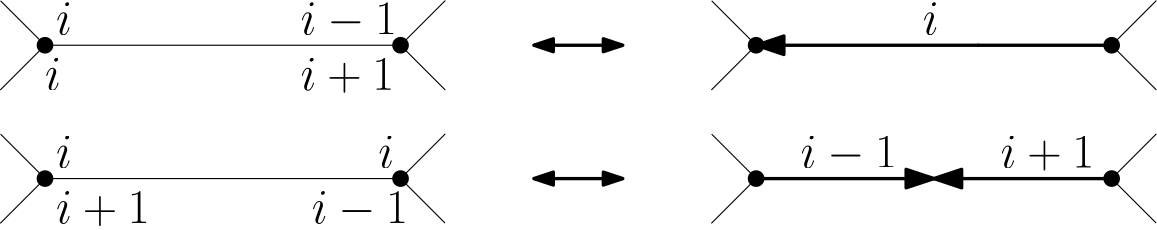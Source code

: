 <?xml version="1.0"?>
<!DOCTYPE ipe SYSTEM "ipe.dtd">
<ipe version="70206" creator="Ipe 7.2.7">
<info created="D:20190412115048" modified="D:20190412121248"/>
<ipestyle name="basic">
<symbol name="arrow/arc(spx)">
<path stroke="sym-stroke" fill="sym-stroke" pen="sym-pen">
0 0 m
-1 0.333 l
-1 -0.333 l
h
</path>
</symbol>
<symbol name="arrow/farc(spx)">
<path stroke="sym-stroke" fill="white" pen="sym-pen">
0 0 m
-1 0.333 l
-1 -0.333 l
h
</path>
</symbol>
<symbol name="arrow/ptarc(spx)">
<path stroke="sym-stroke" fill="sym-stroke" pen="sym-pen">
0 0 m
-1 0.333 l
-0.8 0 l
-1 -0.333 l
h
</path>
</symbol>
<symbol name="arrow/fptarc(spx)">
<path stroke="sym-stroke" fill="white" pen="sym-pen">
0 0 m
-1 0.333 l
-0.8 0 l
-1 -0.333 l
h
</path>
</symbol>
<symbol name="mark/circle(sx)" transformations="translations">
<path fill="sym-stroke">
0.6 0 0 0.6 0 0 e
0.4 0 0 0.4 0 0 e
</path>
</symbol>
<symbol name="mark/disk(sx)" transformations="translations">
<path fill="sym-stroke">
0.6 0 0 0.6 0 0 e
</path>
</symbol>
<symbol name="mark/fdisk(sfx)" transformations="translations">
<group>
<path fill="sym-fill">
0.5 0 0 0.5 0 0 e
</path>
<path fill="sym-stroke" fillrule="eofill">
0.6 0 0 0.6 0 0 e
0.4 0 0 0.4 0 0 e
</path>
</group>
</symbol>
<symbol name="mark/box(sx)" transformations="translations">
<path fill="sym-stroke" fillrule="eofill">
-0.6 -0.6 m
0.6 -0.6 l
0.6 0.6 l
-0.6 0.6 l
h
-0.4 -0.4 m
0.4 -0.4 l
0.4 0.4 l
-0.4 0.4 l
h
</path>
</symbol>
<symbol name="mark/square(sx)" transformations="translations">
<path fill="sym-stroke">
-0.6 -0.6 m
0.6 -0.6 l
0.6 0.6 l
-0.6 0.6 l
h
</path>
</symbol>
<symbol name="mark/fsquare(sfx)" transformations="translations">
<group>
<path fill="sym-fill">
-0.5 -0.5 m
0.5 -0.5 l
0.5 0.5 l
-0.5 0.5 l
h
</path>
<path fill="sym-stroke" fillrule="eofill">
-0.6 -0.6 m
0.6 -0.6 l
0.6 0.6 l
-0.6 0.6 l
h
-0.4 -0.4 m
0.4 -0.4 l
0.4 0.4 l
-0.4 0.4 l
h
</path>
</group>
</symbol>
<symbol name="mark/cross(sx)" transformations="translations">
<group>
<path fill="sym-stroke">
-0.43 -0.57 m
0.57 0.43 l
0.43 0.57 l
-0.57 -0.43 l
h
</path>
<path fill="sym-stroke">
-0.43 0.57 m
0.57 -0.43 l
0.43 -0.57 l
-0.57 0.43 l
h
</path>
</group>
</symbol>
<symbol name="arrow/fnormal(spx)">
<path stroke="sym-stroke" fill="white" pen="sym-pen">
0 0 m
-1 0.333 l
-1 -0.333 l
h
</path>
</symbol>
<symbol name="arrow/pointed(spx)">
<path stroke="sym-stroke" fill="sym-stroke" pen="sym-pen">
0 0 m
-1 0.333 l
-0.8 0 l
-1 -0.333 l
h
</path>
</symbol>
<symbol name="arrow/fpointed(spx)">
<path stroke="sym-stroke" fill="white" pen="sym-pen">
0 0 m
-1 0.333 l
-0.8 0 l
-1 -0.333 l
h
</path>
</symbol>
<symbol name="arrow/linear(spx)">
<path stroke="sym-stroke" pen="sym-pen">
-1 0.333 m
0 0 l
-1 -0.333 l
</path>
</symbol>
<symbol name="arrow/fdouble(spx)">
<path stroke="sym-stroke" fill="white" pen="sym-pen">
0 0 m
-1 0.333 l
-1 -0.333 l
h
-1 0 m
-2 0.333 l
-2 -0.333 l
h
</path>
</symbol>
<symbol name="arrow/double(spx)">
<path stroke="sym-stroke" fill="sym-stroke" pen="sym-pen">
0 0 m
-1 0.333 l
-1 -0.333 l
h
-1 0 m
-2 0.333 l
-2 -0.333 l
h
</path>
</symbol>
<pen name="heavier" value="0.8"/>
<pen name="fat" value="1.2"/>
<pen name="ultrafat" value="2"/>
<symbolsize name="large" value="5"/>
<symbolsize name="small" value="2"/>
<symbolsize name="tiny" value="1.1"/>
<arrowsize name="large" value="10"/>
<arrowsize name="small" value="5"/>
<arrowsize name="tiny" value="3"/>
<color name="red" value="1 0 0"/>
<color name="green" value="0 1 0"/>
<color name="blue" value="0 0 1"/>
<color name="yellow" value="1 1 0"/>
<color name="orange" value="1 0.647 0"/>
<color name="gold" value="1 0.843 0"/>
<color name="purple" value="0.627 0.125 0.941"/>
<color name="gray" value="0.745"/>
<color name="brown" value="0.647 0.165 0.165"/>
<color name="navy" value="0 0 0.502"/>
<color name="pink" value="1 0.753 0.796"/>
<color name="seagreen" value="0.18 0.545 0.341"/>
<color name="turquoise" value="0.251 0.878 0.816"/>
<color name="violet" value="0.933 0.51 0.933"/>
<color name="darkblue" value="0 0 0.545"/>
<color name="darkcyan" value="0 0.545 0.545"/>
<color name="darkgray" value="0.663"/>
<color name="darkgreen" value="0 0.392 0"/>
<color name="darkmagenta" value="0.545 0 0.545"/>
<color name="darkorange" value="1 0.549 0"/>
<color name="darkred" value="0.545 0 0"/>
<color name="lightblue" value="0.678 0.847 0.902"/>
<color name="lightcyan" value="0.878 1 1"/>
<color name="lightgray" value="0.827"/>
<color name="lightgreen" value="0.565 0.933 0.565"/>
<color name="lightyellow" value="1 1 0.878"/>
<dashstyle name="dashed" value="[4] 0"/>
<dashstyle name="dotted" value="[1 3] 0"/>
<dashstyle name="dash dotted" value="[4 2 1 2] 0"/>
<dashstyle name="dash dot dotted" value="[4 2 1 2 1 2] 0"/>
<textsize name="large" value="\large"/>
<textsize name="Large" value="\Large"/>
<textsize name="LARGE" value="\LARGE"/>
<textsize name="huge" value="\huge"/>
<textsize name="Huge" value="\Huge"/>
<textsize name="small" value="\small"/>
<textsize name="footnote" value="\footnotesize"/>
<textsize name="tiny" value="\tiny"/>
<textstyle name="center" begin="\begin{center}" end="\end{center}"/>
<textstyle name="itemize" begin="\begin{itemize}" end="\end{itemize}"/>
<textstyle name="item" begin="\begin{itemize}\item{}" end="\end{itemize}"/>
<gridsize name="4 pts" value="4"/>
<gridsize name="8 pts (~3 mm)" value="8"/>
<gridsize name="16 pts (~6 mm)" value="16"/>
<gridsize name="32 pts (~12 mm)" value="32"/>
<gridsize name="10 pts (~3.5 mm)" value="10"/>
<gridsize name="20 pts (~7 mm)" value="20"/>
<gridsize name="14 pts (~5 mm)" value="14"/>
<gridsize name="28 pts (~10 mm)" value="28"/>
<gridsize name="56 pts (~20 mm)" value="56"/>
<anglesize name="90 deg" value="90"/>
<anglesize name="60 deg" value="60"/>
<anglesize name="45 deg" value="45"/>
<anglesize name="30 deg" value="30"/>
<anglesize name="22.5 deg" value="22.5"/>
<opacity name="10%" value="0.1"/>
<opacity name="30%" value="0.3"/>
<opacity name="50%" value="0.5"/>
<opacity name="75%" value="0.75"/>
<tiling name="falling" angle="-60" step="4" width="1"/>
<tiling name="rising" angle="30" step="4" width="1"/>
</ipestyle>
<page>
<layer name="alpha"/>
<view layers="alpha" active="alpha"/>
<path layer="alpha" stroke="black">
48 784 m
64 768 l
192 768 l
208 784 l
192 768 l
208 752 l
192 768 l
64 768 l
48 752 l
48 752 l
64 768 l
64 768 l
192 768 l
</path>
<path matrix="1 0 0 1 0 48" stroke="black">
48 688 m
64 672 l
48 656 l
64 672 l
192 672 l
208 688 l
192 672 l
208 656 l
</path>
<path matrix="1 0 0 1 256 0" stroke="black">
48 784 m
64 768 l
192 768 l
208 784 l
192 768 l
208 752 l
192 768 l
64 768 l
48 752 l
48 752 l
64 768 l
64 768 l
192 768 l
</path>
<path matrix="1 0 0 1 256 48" stroke="black">
48 688 m
64 672 l
48 656 l
64 672 l
192 672 l
208 688 l
192 672 l
208 656 l
</path>
<path stroke="black" pen="fat" arrow="normal/normal" rarrow="normal/normal">
240 768 m
272 768 l
</path>
<path matrix="1 0 0 1 0 48" stroke="black" pen="fat" arrow="normal/normal" rarrow="normal/normal">
240 672 m
272 672 l
</path>
<use name="mark/disk(sx)" pos="64 768" size="large" stroke="black"/>
<use name="mark/disk(sx)" pos="192 768" size="large" stroke="black"/>
<use matrix="1 0 0 1 0 32" name="mark/disk(sx)" pos="192 688" size="large" stroke="black"/>
<use matrix="1 0 0 1 0 32" name="mark/disk(sx)" pos="64 688" size="large" stroke="black"/>
<use name="mark/disk(sx)" pos="320 768" size="large" stroke="black"/>
<use name="mark/disk(sx)" pos="448 768" size="large" stroke="black"/>
<use matrix="1 0 0 1 0 32" name="mark/disk(sx)" pos="448 688" size="large" stroke="black"/>
<use matrix="1 0 0 1 0 32" name="mark/disk(sx)" pos="320 688" size="large" stroke="black"/>
<text transformations="translations" pos="68 772" stroke="black" type="label" width="5.751" height="11.286" depth="0" valign="baseline" size="LARGE" style="math">i</text>
<text matrix="1 0 0 1 -24 0" transformations="translations" pos="180 772" stroke="black" type="label" width="34.687" height="11.291" depth="1.43" valign="baseline" size="LARGE" style="math">i-1</text>
<text matrix="1 0 0 1 -24 -20" transformations="translations" pos="180 772" stroke="black" type="label" width="33.689" height="11.289" depth="1.09" valign="baseline" size="LARGE" style="math">i+1
</text>
<text matrix="1 0 0 1 -4 -20" transformations="translations" pos="68 772" stroke="black" type="label" width="5.751" height="11.286" depth="0" valign="baseline" size="LARGE" style="math">i</text>
<text matrix="1 0 0 1 0 32" transformations="translations" pos="68 692" stroke="black" type="label" width="5.751" height="11.286" depth="0" valign="baseline" size="LARGE" style="math">i</text>
<text matrix="1 0 0 1 0 32" transformations="translations" pos="184 692" stroke="black" type="label" width="5.751" height="11.286" depth="0" valign="baseline" size="LARGE" style="math">i</text>
<text matrix="1 0 0 1 0 32" transformations="translations" pos="160 672" stroke="black" type="label" width="34.687" height="11.291" depth="1.43" valign="baseline" size="LARGE" style="math">i-1</text>
<text matrix="1 0 0 1 0 32" transformations="translations" pos="68 672" stroke="black" type="label" width="33.689" height="11.289" depth="1.09" valign="baseline" size="LARGE" style="math">i+1</text>
<path stroke="black" pen="fat" arrow="normal/large">
448 768 m
320 768 l
</path>
<path stroke="black" pen="fat" cap="1">
400 768 m
400 768 l
</path>
<path matrix="1 0 0 1 0 32" stroke="black" pen="fat" arrow="normal/large">
320 688 m
384 688 l
</path>
<path matrix="1 0 0 1 0 32" stroke="black" pen="fat" arrow="normal/large">
448 688 m
384 688 l
448 688 l
384 688 l
</path>
<text transformations="translations" pos="380 772" stroke="black" type="label" width="5.751" height="11.286" depth="0" valign="baseline" size="LARGE" style="math">i</text>
<text matrix="1 0 0 1 0 32" transformations="translations" pos="336 692" stroke="black" type="label" width="34.687" height="11.291" depth="1.43" valign="baseline" size="LARGE" style="math">i-1</text>
<text matrix="1 0 0 1 0 32" transformations="translations" pos="408 692" stroke="black" type="label" width="33.689" height="11.289" depth="1.09" valign="baseline" size="LARGE" style="math">i+1</text>
</page>
</ipe>
